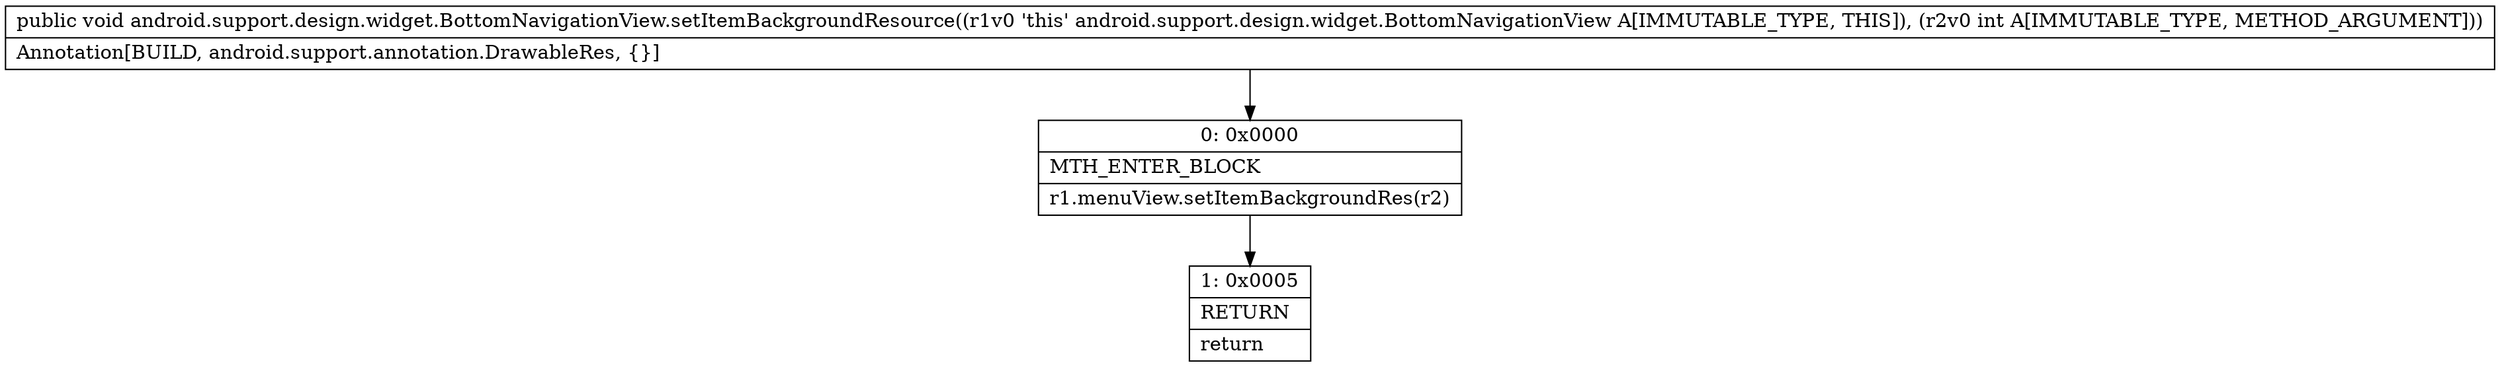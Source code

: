 digraph "CFG forandroid.support.design.widget.BottomNavigationView.setItemBackgroundResource(I)V" {
Node_0 [shape=record,label="{0\:\ 0x0000|MTH_ENTER_BLOCK\l|r1.menuView.setItemBackgroundRes(r2)\l}"];
Node_1 [shape=record,label="{1\:\ 0x0005|RETURN\l|return\l}"];
MethodNode[shape=record,label="{public void android.support.design.widget.BottomNavigationView.setItemBackgroundResource((r1v0 'this' android.support.design.widget.BottomNavigationView A[IMMUTABLE_TYPE, THIS]), (r2v0 int A[IMMUTABLE_TYPE, METHOD_ARGUMENT]))  | Annotation[BUILD, android.support.annotation.DrawableRes, \{\}]\l}"];
MethodNode -> Node_0;
Node_0 -> Node_1;
}

